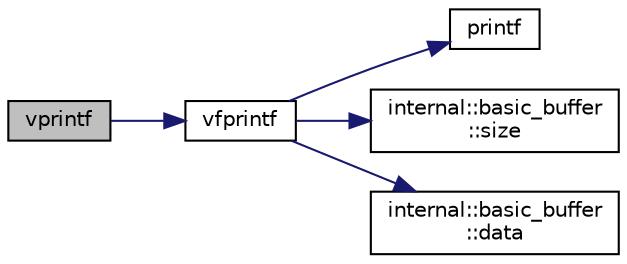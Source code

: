 digraph "vprintf"
{
  edge [fontname="Helvetica",fontsize="10",labelfontname="Helvetica",labelfontsize="10"];
  node [fontname="Helvetica",fontsize="10",shape=record];
  rankdir="LR";
  Node1 [label="vprintf",height=0.2,width=0.4,color="black", fillcolor="grey75", style="filled" fontcolor="black"];
  Node1 -> Node2 [color="midnightblue",fontsize="10",style="solid",fontname="Helvetica"];
  Node2 [label="vfprintf",height=0.2,width=0.4,color="black", fillcolor="white", style="filled",URL="$printf_8h.html#a8030f1463e63049090d172377770c0e6"];
  Node2 -> Node3 [color="midnightblue",fontsize="10",style="solid",fontname="Helvetica"];
  Node3 [label="printf",height=0.2,width=0.4,color="black", fillcolor="white", style="filled",URL="$printf_8h.html#acf8661934d19c3adc4cadd95a1f2387a"];
  Node2 -> Node4 [color="midnightblue",fontsize="10",style="solid",fontname="Helvetica"];
  Node4 [label="internal::basic_buffer\l::size",height=0.2,width=0.4,color="black", fillcolor="white", style="filled",URL="$classinternal_1_1basic__buffer.html#abc95713c3873c5820f10105fe7c7af93"];
  Node2 -> Node5 [color="midnightblue",fontsize="10",style="solid",fontname="Helvetica"];
  Node5 [label="internal::basic_buffer\l::data",height=0.2,width=0.4,color="black", fillcolor="white", style="filled",URL="$classinternal_1_1basic__buffer.html#ab4a96d7d4394f469568d290fde5a75a7"];
}
